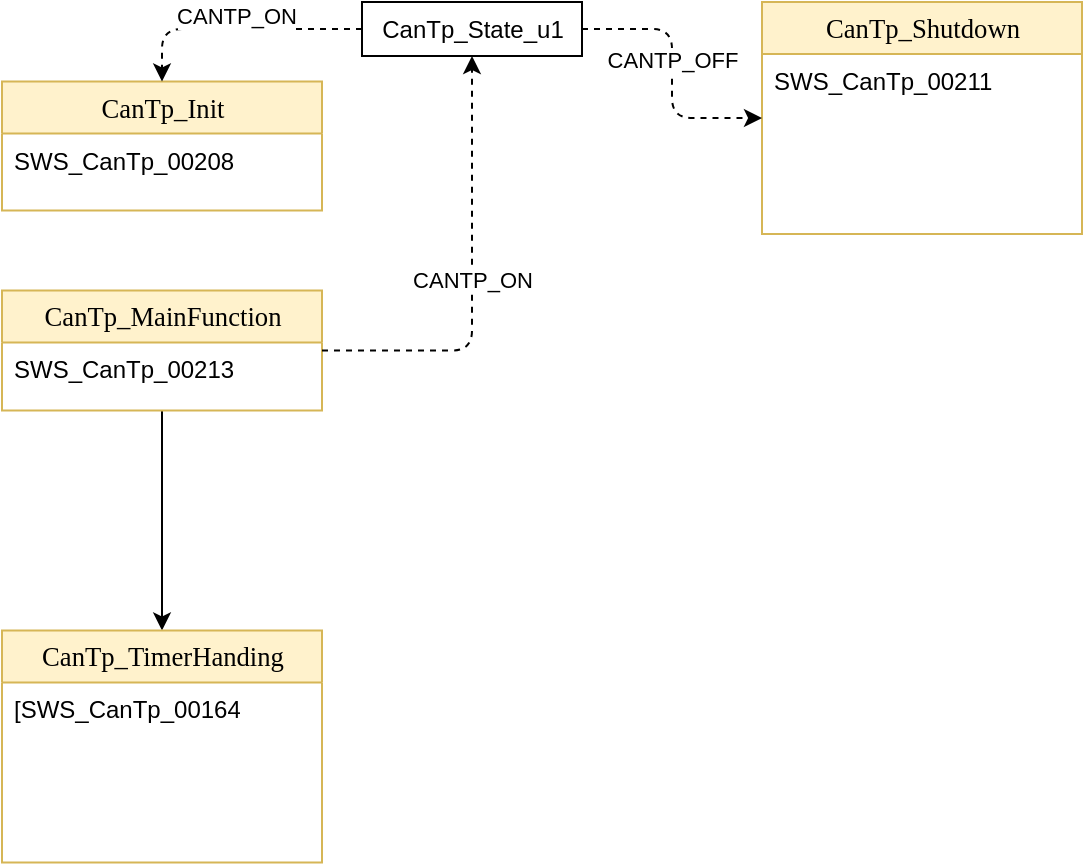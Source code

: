 <mxfile version="13.9.9" type="device" pages="9"><diagram name="CanTp.c" id="b520641d-4fe3-3701-9064-5fc419738815"><mxGraphModel dx="868" dy="2350" grid="1" gridSize="10" guides="1" tooltips="1" connect="1" arrows="1" fold="1" page="1" pageScale="1" pageWidth="1600" pageHeight="900" background="#ffffff" math="0" shadow="0"><root><mxCell id="0"/><mxCell id="1" parent="0"/><mxCell id="21ea969265ad0168-6" value="&lt;p style=&quot;margin-top: 0pt ; margin-bottom: 0pt ; margin-left: 0in ; text-indent: 0in&quot;&gt;&lt;span style=&quot;font-size: 10pt ; font-family: &amp;#34;calibri&amp;#34;&quot;&gt;CanTp_Init&lt;/span&gt;&lt;/p&gt;" style="swimlane;html=1;fontStyle=0;childLayout=stackLayout;horizontal=1;startSize=26;fillColor=#fff2cc;horizontalStack=0;resizeParent=1;resizeLast=0;collapsible=1;marginBottom=0;swimlaneFillColor=#ffffff;align=center;shadow=0;comic=0;labelBackgroundColor=none;strokeWidth=1;fontFamily=Verdana;fontSize=12;strokeColor=#d6b656;" parent="1" vertex="1"><mxGeometry x="40" y="-1740.25" width="160" height="64.5" as="geometry"><mxRectangle x="60" y="-880" width="80" height="26" as="alternateBounds"/></mxGeometry></mxCell><mxCell id="21ea969265ad0168-7" value="SWS_CanTp_00208" style="text;html=1;strokeColor=none;fillColor=none;spacingLeft=4;spacingRight=4;whiteSpace=wrap;overflow=hidden;rotatable=0;points=[[0,0.5],[1,0.5]];portConstraint=eastwest;" parent="21ea969265ad0168-6" vertex="1"><mxGeometry y="26" width="160" height="26" as="geometry"/></mxCell><mxCell id="sue4RLeCFEgC7dclqJUp-57" value="" style="edgeStyle=orthogonalEdgeStyle;rounded=0;orthogonalLoop=1;jettySize=auto;html=1;fontSize=11;" parent="1" source="sue4RLeCFEgC7dclqJUp-11" target="sue4RLeCFEgC7dclqJUp-55" edge="1"><mxGeometry relative="1" as="geometry"/></mxCell><mxCell id="sue4RLeCFEgC7dclqJUp-11" value="&lt;p style=&quot;margin-top: 0pt ; margin-bottom: 0pt ; margin-left: 0in ; text-indent: 0in&quot;&gt;&lt;span style=&quot;font-size: 10pt ; font-family: &amp;#34;calibri&amp;#34;&quot;&gt;CanTp_MainFunction&lt;/span&gt;&lt;br&gt;&lt;/p&gt;" style="swimlane;html=1;fontStyle=0;childLayout=stackLayout;horizontal=1;startSize=26;fillColor=#fff2cc;horizontalStack=0;resizeParent=1;resizeLast=0;collapsible=1;marginBottom=0;swimlaneFillColor=#ffffff;align=center;shadow=0;comic=0;labelBackgroundColor=none;strokeWidth=1;fontFamily=Verdana;fontSize=12;strokeColor=#d6b656;" parent="1" vertex="1"><mxGeometry x="40" y="-1635.75" width="160" height="60" as="geometry"><mxRectangle x="60" y="-684" width="160" height="26" as="alternateBounds"/></mxGeometry></mxCell><mxCell id="sue4RLeCFEgC7dclqJUp-12" value="SWS_CanTp_00213" style="text;html=1;strokeColor=none;fillColor=none;spacingLeft=4;spacingRight=4;whiteSpace=wrap;overflow=hidden;rotatable=0;points=[[0,0.5],[1,0.5]];portConstraint=eastwest;" parent="sue4RLeCFEgC7dclqJUp-11" vertex="1"><mxGeometry y="26" width="160" height="26" as="geometry"/></mxCell><mxCell id="sue4RLeCFEgC7dclqJUp-21" value="CanTp_State_u1" style="html=1;gradientColor=none;" parent="1" vertex="1"><mxGeometry x="220" y="-1780" width="110" height="27" as="geometry"/></mxCell><mxCell id="sue4RLeCFEgC7dclqJUp-30" value="" style="endArrow=classic;html=1;dashed=1;exitX=0;exitY=0.5;exitDx=0;exitDy=0;edgeStyle=orthogonalEdgeStyle;" parent="1" source="sue4RLeCFEgC7dclqJUp-21" target="21ea969265ad0168-6" edge="1"><mxGeometry relative="1" as="geometry"><mxPoint x="340" y="-1355.75" as="sourcePoint"/><mxPoint x="330" y="-1545.75" as="targetPoint"/></mxGeometry></mxCell><mxCell id="sue4RLeCFEgC7dclqJUp-31" value="CANTP_ON" style="edgeLabel;resizable=0;html=1;align=center;verticalAlign=middle;" parent="sue4RLeCFEgC7dclqJUp-30" connectable="0" vertex="1"><mxGeometry relative="1" as="geometry"><mxPoint y="-7" as="offset"/></mxGeometry></mxCell><mxCell id="sue4RLeCFEgC7dclqJUp-42" value="&lt;p style=&quot;margin-top: 0pt ; margin-bottom: 0pt ; margin-left: 0in ; text-indent: 0in&quot;&gt;&lt;span style=&quot;font-size: 10pt ; font-family: &amp;#34;calibri&amp;#34;&quot;&gt;CanTp_Shutdown&lt;/span&gt;&lt;br&gt;&lt;/p&gt;" style="swimlane;html=1;fontStyle=0;childLayout=stackLayout;horizontal=1;startSize=26;fillColor=#fff2cc;horizontalStack=0;resizeParent=1;resizeLast=0;collapsible=1;marginBottom=0;swimlaneFillColor=#ffffff;align=center;shadow=0;comic=0;labelBackgroundColor=none;strokeWidth=1;fontFamily=Verdana;fontSize=12;strokeColor=#d6b656;" parent="1" vertex="1"><mxGeometry x="420" y="-1780" width="160" height="116" as="geometry"><mxRectangle x="60" y="-880" width="80" height="26" as="alternateBounds"/></mxGeometry></mxCell><mxCell id="sue4RLeCFEgC7dclqJUp-43" value="SWS_CanTp_00211" style="text;html=1;strokeColor=none;fillColor=none;spacingLeft=4;spacingRight=4;whiteSpace=wrap;overflow=hidden;rotatable=0;points=[[0,0.5],[1,0.5]];portConstraint=eastwest;" parent="sue4RLeCFEgC7dclqJUp-42" vertex="1"><mxGeometry y="26" width="160" height="26" as="geometry"/></mxCell><mxCell id="sue4RLeCFEgC7dclqJUp-49" value="" style="endArrow=classic;html=1;dashed=1;fontSize=11;exitX=1;exitY=0.5;exitDx=0;exitDy=0;edgeStyle=orthogonalEdgeStyle;entryX=0;entryY=0.5;entryDx=0;entryDy=0;" parent="1" source="sue4RLeCFEgC7dclqJUp-21" target="sue4RLeCFEgC7dclqJUp-42" edge="1"><mxGeometry relative="1" as="geometry"><mxPoint x="350" y="-1555.75" as="sourcePoint"/><mxPoint x="450" y="-1555.75" as="targetPoint"/></mxGeometry></mxCell><mxCell id="sue4RLeCFEgC7dclqJUp-50" value="CANTP_OFF" style="edgeLabel;resizable=0;html=1;align=center;verticalAlign=middle;" parent="sue4RLeCFEgC7dclqJUp-49" connectable="0" vertex="1"><mxGeometry relative="1" as="geometry"><mxPoint y="-7" as="offset"/></mxGeometry></mxCell><mxCell id="sue4RLeCFEgC7dclqJUp-52" value="" style="endArrow=classic;html=1;dashed=1;fontSize=11;edgeStyle=orthogonalEdgeStyle;exitX=1;exitY=0.5;exitDx=0;exitDy=0;entryX=0.5;entryY=1;entryDx=0;entryDy=0;" parent="1" source="sue4RLeCFEgC7dclqJUp-11" target="sue4RLeCFEgC7dclqJUp-21" edge="1"><mxGeometry relative="1" as="geometry"><mxPoint x="310" y="-1495.75" as="sourcePoint"/><mxPoint x="410" y="-1495.75" as="targetPoint"/></mxGeometry></mxCell><mxCell id="sue4RLeCFEgC7dclqJUp-53" value="CANTP_ON" style="edgeLabel;resizable=0;html=1;align=center;verticalAlign=middle;" parent="sue4RLeCFEgC7dclqJUp-52" connectable="0" vertex="1"><mxGeometry relative="1" as="geometry"/></mxCell><mxCell id="sue4RLeCFEgC7dclqJUp-55" value="&lt;p style=&quot;margin-top: 0pt ; margin-bottom: 0pt ; margin-left: 0in ; text-indent: 0in&quot;&gt;&lt;span style=&quot;font-size: 10pt ; font-family: &amp;#34;calibri&amp;#34;&quot;&gt;CanTp_TimerHanding&lt;/span&gt;&lt;br&gt;&lt;/p&gt;" style="swimlane;html=1;fontStyle=0;childLayout=stackLayout;horizontal=1;startSize=26;fillColor=#fff2cc;horizontalStack=0;resizeParent=1;resizeLast=0;collapsible=1;marginBottom=0;swimlaneFillColor=#ffffff;align=center;shadow=0;comic=0;labelBackgroundColor=none;strokeWidth=1;fontFamily=Verdana;fontSize=12;strokeColor=#d6b656;" parent="1" vertex="1"><mxGeometry x="40" y="-1465.75" width="160" height="116" as="geometry"><mxRectangle x="60" y="-630" width="160" height="26" as="alternateBounds"/></mxGeometry></mxCell><mxCell id="sue4RLeCFEgC7dclqJUp-56" value="[SWS_CanTp_00164" style="text;html=1;strokeColor=none;fillColor=none;spacingLeft=4;spacingRight=4;whiteSpace=wrap;overflow=hidden;rotatable=0;points=[[0,0.5],[1,0.5]];portConstraint=eastwest;" parent="sue4RLeCFEgC7dclqJUp-55" vertex="1"><mxGeometry y="26" width="160" height="26" as="geometry"/></mxCell></root></mxGraphModel></diagram><diagram id="eF9A75MCGSxiQqtlPXhu" name="CanTp_Timer"><mxGraphModel dx="868" dy="550" grid="1" gridSize="10" guides="1" tooltips="1" connect="1" arrows="1" fold="1" page="1" pageScale="1" pageWidth="1600" pageHeight="900" math="0" shadow="0"><root><mxCell id="KjGRWz7qhQmpYqQ2EPk4-0"/><mxCell id="KjGRWz7qhQmpYqQ2EPk4-1" parent="KjGRWz7qhQmpYqQ2EPk4-0"/></root></mxGraphModel></diagram><diagram id="HwKqNiOUyUWpA8WK_Wdb" name="CanTp_Var"><mxGraphModel dx="868" dy="550" grid="1" gridSize="10" guides="1" tooltips="1" connect="1" arrows="1" fold="1" page="1" pageScale="1" pageWidth="827" pageHeight="1169" math="0" shadow="0"><root><mxCell id="XdmotFpUUOajR1v48NZA-0"/><mxCell id="XdmotFpUUOajR1v48NZA-1" parent="XdmotFpUUOajR1v48NZA-0"/><mxCell id="XdmotFpUUOajR1v48NZA-3" value="CanTp_sSt_NsduSCfg:CanTp_NsduSCfgType" style="swimlane;fontStyle=1;childLayout=stackLayout;horizontal=1;startSize=26;fillColor=none;horizontalStack=0;resizeParent=1;resizeParentMax=0;resizeLast=0;collapsible=1;marginBottom=0;aspect=fixed;" parent="XdmotFpUUOajR1v48NZA-1" vertex="1"><mxGeometry x="60" y="40" width="290" height="364" as="geometry"><mxRectangle x="70" y="80" width="90" height="26" as="alternateBounds"/></mxGeometry></mxCell><mxCell id="XdmotFpUUOajR1v48NZA-4" value="+ N_SduID: const u2" style="text;strokeColor=none;fillColor=none;align=left;verticalAlign=top;spacingLeft=4;spacingRight=4;overflow=hidden;rotatable=0;points=[[0,0.5],[1,0.5]];portConstraint=eastwest;" parent="XdmotFpUUOajR1v48NZA-3" vertex="1"><mxGeometry y="26" width="290" height="26" as="geometry"/></mxCell><mxCell id="tMXlTcDQKj-8NXK1CjJA-0" value="+ N_Timeout_As: const u4" style="text;strokeColor=none;fillColor=none;align=left;verticalAlign=top;spacingLeft=4;spacingRight=4;overflow=hidden;rotatable=0;points=[[0,0.5],[1,0.5]];portConstraint=eastwest;" vertex="1" parent="XdmotFpUUOajR1v48NZA-3"><mxGeometry y="52" width="290" height="26" as="geometry"/></mxCell><mxCell id="tMXlTcDQKj-8NXK1CjJA-1" value="+ N_Timeout_Bs: const u4" style="text;strokeColor=none;fillColor=none;align=left;verticalAlign=top;spacingLeft=4;spacingRight=4;overflow=hidden;rotatable=0;points=[[0,0.5],[1,0.5]];portConstraint=eastwest;" vertex="1" parent="XdmotFpUUOajR1v48NZA-3"><mxGeometry y="78" width="290" height="26" as="geometry"/></mxCell><mxCell id="tMXlTcDQKj-8NXK1CjJA-16" value="+ N_Timeout_Cs: const u4" style="text;strokeColor=none;fillColor=none;align=left;verticalAlign=top;spacingLeft=4;spacingRight=4;overflow=hidden;rotatable=0;points=[[0,0.5],[1,0.5]];portConstraint=eastwest;" vertex="1" parent="XdmotFpUUOajR1v48NZA-3"><mxGeometry y="104" width="290" height="26" as="geometry"/></mxCell><mxCell id="tMXlTcDQKj-8NXK1CjJA-17" value="+ N_SaPtr: const u1* /* Network Source Address */" style="text;strokeColor=none;fillColor=none;align=left;verticalAlign=top;spacingLeft=4;spacingRight=4;overflow=hidden;rotatable=0;points=[[0,0.5],[1,0.5]];portConstraint=eastwest;" vertex="1" parent="XdmotFpUUOajR1v48NZA-3"><mxGeometry y="130" width="290" height="26" as="geometry"/></mxCell><mxCell id="tMXlTcDQKj-8NXK1CjJA-18" value="+ N_TaPtr: const u1* /*  */&#10;" style="text;strokeColor=none;fillColor=none;align=left;verticalAlign=top;spacingLeft=4;spacingRight=4;overflow=hidden;rotatable=0;points=[[0,0.5],[1,0.5]];portConstraint=eastwest;" vertex="1" parent="XdmotFpUUOajR1v48NZA-3"><mxGeometry y="156" width="290" height="26" as="geometry"/></mxCell><mxCell id="tMXlTcDQKj-8NXK1CjJA-19" value="+ N_AePtr: const u1*" style="text;strokeColor=none;fillColor=none;align=left;verticalAlign=top;spacingLeft=4;spacingRight=4;overflow=hidden;rotatable=0;points=[[0,0.5],[1,0.5]];portConstraint=eastwest;" vertex="1" parent="XdmotFpUUOajR1v48NZA-3"><mxGeometry y="182" width="290" height="26" as="geometry"/></mxCell><mxCell id="tMXlTcDQKj-8NXK1CjJA-2" value="+ N_CanType: const u4" style="text;strokeColor=none;fillColor=none;align=left;verticalAlign=top;spacingLeft=4;spacingRight=4;overflow=hidden;rotatable=0;points=[[0,0.5],[1,0.5]];portConstraint=eastwest;" vertex="1" parent="XdmotFpUUOajR1v48NZA-3"><mxGeometry y="208" width="290" height="26" as="geometry"/></mxCell><mxCell id="tMXlTcDQKj-8NXK1CjJA-3" value="+ N_AddrFormat: const CanTp_AddrFormatType" style="text;strokeColor=none;fillColor=none;align=left;verticalAlign=top;spacingLeft=4;spacingRight=4;overflow=hidden;rotatable=0;points=[[0,0.5],[1,0.5]];portConstraint=eastwest;" vertex="1" parent="XdmotFpUUOajR1v48NZA-3"><mxGeometry y="234" width="290" height="26" as="geometry"/></mxCell><mxCell id="tMXlTcDQKj-8NXK1CjJA-4" value="+ N_IsPadding: const u1" style="text;strokeColor=none;fillColor=none;align=left;verticalAlign=top;spacingLeft=4;spacingRight=4;overflow=hidden;rotatable=0;points=[[0,0.5],[1,0.5]];portConstraint=eastwest;" vertex="1" parent="XdmotFpUUOajR1v48NZA-3"><mxGeometry y="260" width="290" height="26" as="geometry"/></mxCell><mxCell id="tMXlTcDQKj-8NXK1CjJA-5" value="+ N_TaType: const CanTp_TaType" style="text;strokeColor=none;fillColor=none;align=left;verticalAlign=top;spacingLeft=4;spacingRight=4;overflow=hidden;rotatable=0;points=[[0,0.5],[1,0.5]];portConstraint=eastwest;" vertex="1" parent="XdmotFpUUOajR1v48NZA-3"><mxGeometry y="286" width="290" height="26" as="geometry"/></mxCell><mxCell id="tMXlTcDQKj-8NXK1CjJA-10" value="+ N_TxPduId: const PduIdType" style="text;strokeColor=none;fillColor=none;align=left;verticalAlign=top;spacingLeft=4;spacingRight=4;overflow=hidden;rotatable=0;points=[[0,0.5],[1,0.5]];portConstraint=eastwest;" vertex="1" parent="XdmotFpUUOajR1v48NZA-3"><mxGeometry y="312" width="290" height="26" as="geometry"/></mxCell><mxCell id="XdmotFpUUOajR1v48NZA-6" value="+ N_TxCanIfId: const PduIdType" style="text;strokeColor=none;fillColor=none;align=left;verticalAlign=top;spacingLeft=4;spacingRight=4;overflow=hidden;rotatable=0;points=[[0,0.5],[1,0.5]];portConstraint=eastwest;" parent="XdmotFpUUOajR1v48NZA-3" vertex="1"><mxGeometry y="338" width="290" height="26" as="geometry"/></mxCell><mxCell id="tMXlTcDQKj-8NXK1CjJA-6" value="CanTp_sSt_NsduRCfg:CanTp_NsduRCfgType" style="swimlane;fontStyle=1;childLayout=stackLayout;horizontal=1;startSize=26;fillColor=none;horizontalStack=0;resizeParent=1;resizeParentMax=0;resizeLast=0;collapsible=1;marginBottom=0;" vertex="1" parent="XdmotFpUUOajR1v48NZA-1"><mxGeometry x="414" y="40" width="306" height="442" as="geometry"/></mxCell><mxCell id="tMXlTcDQKj-8NXK1CjJA-7" value="+ N_SduID: const u2" style="text;strokeColor=none;fillColor=none;align=left;verticalAlign=top;spacingLeft=4;spacingRight=4;overflow=hidden;rotatable=0;points=[[0,0.5],[1,0.5]];portConstraint=eastwest;" vertex="1" parent="tMXlTcDQKj-8NXK1CjJA-6"><mxGeometry y="26" width="306" height="26" as="geometry"/></mxCell><mxCell id="tMXlTcDQKj-8NXK1CjJA-8" value="+ N_Timeout_Ar: const u4" style="text;strokeColor=none;fillColor=none;align=left;verticalAlign=top;spacingLeft=4;spacingRight=4;overflow=hidden;rotatable=0;points=[[0,0.5],[1,0.5]];portConstraint=eastwest;" vertex="1" parent="tMXlTcDQKj-8NXK1CjJA-6"><mxGeometry y="52" width="306" height="26" as="geometry"/></mxCell><mxCell id="tMXlTcDQKj-8NXK1CjJA-14" value="+ N_Timeout_Br: const u4" style="text;strokeColor=none;fillColor=none;align=left;verticalAlign=top;spacingLeft=4;spacingRight=4;overflow=hidden;rotatable=0;points=[[0,0.5],[1,0.5]];portConstraint=eastwest;" vertex="1" parent="tMXlTcDQKj-8NXK1CjJA-6"><mxGeometry y="78" width="306" height="26" as="geometry"/></mxCell><mxCell id="tMXlTcDQKj-8NXK1CjJA-25" value="+ N_Timeout_Cr: const u4" style="text;strokeColor=none;fillColor=none;align=left;verticalAlign=top;spacingLeft=4;spacingRight=4;overflow=hidden;rotatable=0;points=[[0,0.5],[1,0.5]];portConstraint=eastwest;" vertex="1" parent="tMXlTcDQKj-8NXK1CjJA-6"><mxGeometry y="104" width="306" height="26" as="geometry"/></mxCell><mxCell id="tMXlTcDQKj-8NXK1CjJA-24" value="+ N_BlockSize: const u1" style="text;strokeColor=none;fillColor=none;align=left;verticalAlign=top;spacingLeft=4;spacingRight=4;overflow=hidden;rotatable=0;points=[[0,0.5],[1,0.5]];portConstraint=eastwest;" vertex="1" parent="tMXlTcDQKj-8NXK1CjJA-6"><mxGeometry y="130" width="306" height="26" as="geometry"/></mxCell><mxCell id="tMXlTcDQKj-8NXK1CjJA-26" value="+ N_STmin: const u1" style="text;strokeColor=none;fillColor=none;align=left;verticalAlign=top;spacingLeft=4;spacingRight=4;overflow=hidden;rotatable=0;points=[[0,0.5],[1,0.5]];portConstraint=eastwest;" vertex="1" parent="tMXlTcDQKj-8NXK1CjJA-6"><mxGeometry y="156" width="306" height="26" as="geometry"/></mxCell><mxCell id="tMXlTcDQKj-8NXK1CjJA-20" value="+ N_WftMax: const u2" style="text;strokeColor=none;fillColor=none;align=left;verticalAlign=top;spacingLeft=4;spacingRight=4;overflow=hidden;rotatable=0;points=[[0,0.5],[1,0.5]];portConstraint=eastwest;" vertex="1" parent="tMXlTcDQKj-8NXK1CjJA-6"><mxGeometry y="182" width="306" height="26" as="geometry"/></mxCell><mxCell id="tMXlTcDQKj-8NXK1CjJA-21" value="+ N_SaPtr: const u1* /* Network Source Address */" style="text;strokeColor=none;fillColor=none;align=left;verticalAlign=top;spacingLeft=4;spacingRight=4;overflow=hidden;rotatable=0;points=[[0,0.5],[1,0.5]];portConstraint=eastwest;" vertex="1" parent="tMXlTcDQKj-8NXK1CjJA-6"><mxGeometry y="208" width="306" height="26" as="geometry"/></mxCell><mxCell id="tMXlTcDQKj-8NXK1CjJA-9" value="+ N_TaPtr: const u1* /*  */&#10;" style="text;strokeColor=none;fillColor=none;align=left;verticalAlign=top;spacingLeft=4;spacingRight=4;overflow=hidden;rotatable=0;points=[[0,0.5],[1,0.5]];portConstraint=eastwest;" vertex="1" parent="tMXlTcDQKj-8NXK1CjJA-6"><mxGeometry y="234" width="306" height="26" as="geometry"/></mxCell><mxCell id="tMXlTcDQKj-8NXK1CjJA-23" value="+ N_AePtr: const u1*" style="text;strokeColor=none;fillColor=none;align=left;verticalAlign=top;spacingLeft=4;spacingRight=4;overflow=hidden;rotatable=0;points=[[0,0.5],[1,0.5]];portConstraint=eastwest;" vertex="1" parent="tMXlTcDQKj-8NXK1CjJA-6"><mxGeometry y="260" width="306" height="26" as="geometry"/></mxCell><mxCell id="tMXlTcDQKj-8NXK1CjJA-27" value="+ N_CanType: const u4" style="text;strokeColor=none;fillColor=none;align=left;verticalAlign=top;spacingLeft=4;spacingRight=4;overflow=hidden;rotatable=0;points=[[0,0.5],[1,0.5]];portConstraint=eastwest;" vertex="1" parent="tMXlTcDQKj-8NXK1CjJA-6"><mxGeometry y="286" width="306" height="26" as="geometry"/></mxCell><mxCell id="tMXlTcDQKj-8NXK1CjJA-28" value="+ N_AddrFormat: const CanTp_AddrFormatType" style="text;strokeColor=none;fillColor=none;align=left;verticalAlign=top;spacingLeft=4;spacingRight=4;overflow=hidden;rotatable=0;points=[[0,0.5],[1,0.5]];portConstraint=eastwest;" vertex="1" parent="tMXlTcDQKj-8NXK1CjJA-6"><mxGeometry y="312" width="306" height="26" as="geometry"/></mxCell><mxCell id="tMXlTcDQKj-8NXK1CjJA-29" value="+ N_IsPadding: const u1" style="text;strokeColor=none;fillColor=none;align=left;verticalAlign=top;spacingLeft=4;spacingRight=4;overflow=hidden;rotatable=0;points=[[0,0.5],[1,0.5]];portConstraint=eastwest;" vertex="1" parent="tMXlTcDQKj-8NXK1CjJA-6"><mxGeometry y="338" width="306" height="26" as="geometry"/></mxCell><mxCell id="tMXlTcDQKj-8NXK1CjJA-30" value="+ N_TaType: const CanTp_TaType" style="text;strokeColor=none;fillColor=none;align=left;verticalAlign=top;spacingLeft=4;spacingRight=4;overflow=hidden;rotatable=0;points=[[0,0.5],[1,0.5]];portConstraint=eastwest;" vertex="1" parent="tMXlTcDQKj-8NXK1CjJA-6"><mxGeometry y="364" width="306" height="26" as="geometry"/></mxCell><mxCell id="tMXlTcDQKj-8NXK1CjJA-31" value="+ N_RxPduId: const PduIdType" style="text;strokeColor=none;fillColor=none;align=left;verticalAlign=top;spacingLeft=4;spacingRight=4;overflow=hidden;rotatable=0;points=[[0,0.5],[1,0.5]];portConstraint=eastwest;" vertex="1" parent="tMXlTcDQKj-8NXK1CjJA-6"><mxGeometry y="390" width="306" height="26" as="geometry"/></mxCell><mxCell id="tMXlTcDQKj-8NXK1CjJA-22" value="+ N_RxCanIfId: const PduIdType" style="text;strokeColor=none;fillColor=none;align=left;verticalAlign=top;spacingLeft=4;spacingRight=4;overflow=hidden;rotatable=0;points=[[0,0.5],[1,0.5]];portConstraint=eastwest;" vertex="1" parent="tMXlTcDQKj-8NXK1CjJA-6"><mxGeometry y="416" width="306" height="26" as="geometry"/></mxCell><mxCell id="tMXlTcDQKj-8NXK1CjJA-32" value="CanTp_sSt_CommTx:CanTp_CommTxType" style="swimlane;fontStyle=1;childLayout=stackLayout;horizontal=1;startSize=26;fillColor=none;horizontalStack=0;resizeParent=1;resizeParentMax=0;resizeLast=0;collapsible=1;marginBottom=0;" vertex="1" parent="XdmotFpUUOajR1v48NZA-1"><mxGeometry x="60" y="533" width="290" height="156" as="geometry"/></mxCell><mxCell id="tMXlTcDQKj-8NXK1CjJA-33" value="+ NSa_Stored: u1" style="text;strokeColor=none;fillColor=none;align=left;verticalAlign=top;spacingLeft=4;spacingRight=4;overflow=hidden;rotatable=0;points=[[0,0.5],[1,0.5]];portConstraint=eastwest;" vertex="1" parent="tMXlTcDQKj-8NXK1CjJA-32"><mxGeometry y="26" width="290" height="26" as="geometry"/></mxCell><mxCell id="tMXlTcDQKj-8NXK1CjJA-34" value="+ NTa_Stored: u1" style="text;strokeColor=none;fillColor=none;align=left;verticalAlign=top;spacingLeft=4;spacingRight=4;overflow=hidden;rotatable=0;points=[[0,0.5],[1,0.5]];portConstraint=eastwest;" vertex="1" parent="tMXlTcDQKj-8NXK1CjJA-32"><mxGeometry y="52" width="290" height="26" as="geometry"/></mxCell><mxCell id="tMXlTcDQKj-8NXK1CjJA-36" value="+ NAe_Stored: u1" style="text;strokeColor=none;fillColor=none;align=left;verticalAlign=top;spacingLeft=4;spacingRight=4;overflow=hidden;rotatable=0;points=[[0,0.5],[1,0.5]];portConstraint=eastwest;" vertex="1" parent="tMXlTcDQKj-8NXK1CjJA-32"><mxGeometry y="78" width="290" height="26" as="geometry"/></mxCell><mxCell id="tMXlTcDQKj-8NXK1CjJA-45" value="+ NsduBuffer: CanTp_NsduType " style="text;strokeColor=none;fillColor=none;align=left;verticalAlign=top;spacingLeft=4;spacingRight=4;overflow=hidden;rotatable=0;points=[[0,0.5],[1,0.5]];portConstraint=eastwest;" vertex="1" parent="tMXlTcDQKj-8NXK1CjJA-32"><mxGeometry y="104" width="290" height="26" as="geometry"/></mxCell><mxCell id="tMXlTcDQKj-8NXK1CjJA-35" value="+ NsduBuffer: CanTp_NsduType " style="text;strokeColor=none;fillColor=none;align=left;verticalAlign=top;spacingLeft=4;spacingRight=4;overflow=hidden;rotatable=0;points=[[0,0.5],[1,0.5]];portConstraint=eastwest;" vertex="1" parent="tMXlTcDQKj-8NXK1CjJA-32"><mxGeometry y="130" width="290" height="26" as="geometry"/></mxCell><mxCell id="tMXlTcDQKj-8NXK1CjJA-41" value="CanTp_NsduType" style="swimlane;fontStyle=0;childLayout=stackLayout;horizontal=1;startSize=26;fillColor=none;horizontalStack=0;resizeParent=1;resizeParentMax=0;resizeLast=0;collapsible=1;marginBottom=0;" vertex="1" parent="XdmotFpUUOajR1v48NZA-1"><mxGeometry x="414" y="533" width="206" height="104" as="geometry"/></mxCell><mxCell id="tMXlTcDQKj-8NXK1CjJA-42" value="+ NsduBuffer[8/64]:u1 " style="text;strokeColor=none;fillColor=none;align=left;verticalAlign=top;spacingLeft=4;spacingRight=4;overflow=hidden;rotatable=0;points=[[0,0.5],[1,0.5]];portConstraint=eastwest;" vertex="1" parent="tMXlTcDQKj-8NXK1CjJA-41"><mxGeometry y="26" width="206" height="26" as="geometry"/></mxCell><mxCell id="tMXlTcDQKj-8NXK1CjJA-43" value="+ NsduSize: PduLengthType" style="text;strokeColor=none;fillColor=none;align=left;verticalAlign=top;spacingLeft=4;spacingRight=4;overflow=hidden;rotatable=0;points=[[0,0.5],[1,0.5]];portConstraint=eastwest;" vertex="1" parent="tMXlTcDQKj-8NXK1CjJA-41"><mxGeometry y="52" width="206" height="26" as="geometry"/></mxCell><mxCell id="tMXlTcDQKj-8NXK1CjJA-44" value="+ NsduBlockSize: PduLengthType" style="text;strokeColor=none;fillColor=none;align=left;verticalAlign=top;spacingLeft=4;spacingRight=4;overflow=hidden;rotatable=0;points=[[0,0.5],[1,0.5]];portConstraint=eastwest;" vertex="1" parent="tMXlTcDQKj-8NXK1CjJA-41"><mxGeometry y="78" width="206" height="26" as="geometry"/></mxCell></root></mxGraphModel></diagram><diagram id="lH6X61AQ2ATt1e835TYu" name="CanTp_RxLSdu"><mxGraphModel dx="868" dy="550" grid="1" gridSize="10" guides="1" tooltips="1" connect="1" arrows="1" fold="1" page="1" pageScale="1" pageWidth="827" pageHeight="1169" math="0" shadow="0"><root><mxCell id="m06xx8nxDuc1GB4Ne4uc-0"/><mxCell id="m06xx8nxDuc1GB4Ne4uc-1" parent="m06xx8nxDuc1GB4Ne4uc-0"/></root></mxGraphModel></diagram><diagram id="R9osRKOuyLRXff70ZVle" name="CanTp_TxLSdu"><mxGraphModel dx="868" dy="550" grid="1" gridSize="10" guides="1" tooltips="1" connect="1" arrows="1" fold="1" page="1" pageScale="1" pageWidth="827" pageHeight="1169" math="0" shadow="0"><root><mxCell id="SRd2VS3OOUKCX6nSjUI3-0"/><mxCell id="SRd2VS3OOUKCX6nSjUI3-1" parent="SRd2VS3OOUKCX6nSjUI3-0"/></root></mxGraphModel></diagram><diagram id="mUuLKrQ4HxR1i5FCUT_v" name="CanTp_RxNSdu"><mxGraphModel dx="868" dy="550" grid="1" gridSize="10" guides="1" tooltips="1" connect="1" arrows="1" fold="1" page="1" pageScale="1" pageWidth="827" pageHeight="1169" math="0" shadow="0"><root><mxCell id="NioCJ4T2lJaydKHIWWzh-0"/><mxCell id="NioCJ4T2lJaydKHIWWzh-1" parent="NioCJ4T2lJaydKHIWWzh-0"/></root></mxGraphModel></diagram><diagram id="HbZH4FsIr61aDng6iBzd" name="CanTp_TxNSdu"><mxGraphModel dx="868" dy="550" grid="1" gridSize="10" guides="1" tooltips="1" connect="1" arrows="1" fold="1" page="1" pageScale="1" pageWidth="827" pageHeight="1169" math="0" shadow="0"><root><mxCell id="UR5twSXXEzeKiSjsY1YT-0"/><mxCell id="UR5twSXXEzeKiSjsY1YT-1" parent="UR5twSXXEzeKiSjsY1YT-0"/></root></mxGraphModel></diagram><diagram id="s2xKPXj5taehEkV_V1Hj" name="CanTp_RxNPdu"><mxGraphModel dx="868" dy="550" grid="1" gridSize="10" guides="1" tooltips="1" connect="1" arrows="1" fold="1" page="1" pageScale="1" pageWidth="827" pageHeight="1169" math="0" shadow="0"><root><mxCell id="5o3nppOPkxuSPJ8JGy64-0"/><mxCell id="5o3nppOPkxuSPJ8JGy64-1" parent="5o3nppOPkxuSPJ8JGy64-0"/></root></mxGraphModel></diagram><diagram id="jvBJP9iquFwVMwiljdBj" name="CanTp_TxNPdu"><mxGraphModel dx="868" dy="550" grid="1" gridSize="10" guides="1" tooltips="1" connect="1" arrows="1" fold="1" page="1" pageScale="1" pageWidth="827" pageHeight="1169" math="0" shadow="0"><root><mxCell id="vg54cSrrMPDYugdonITC-0"/><mxCell id="vg54cSrrMPDYugdonITC-1" parent="vg54cSrrMPDYugdonITC-0"/></root></mxGraphModel></diagram></mxfile>